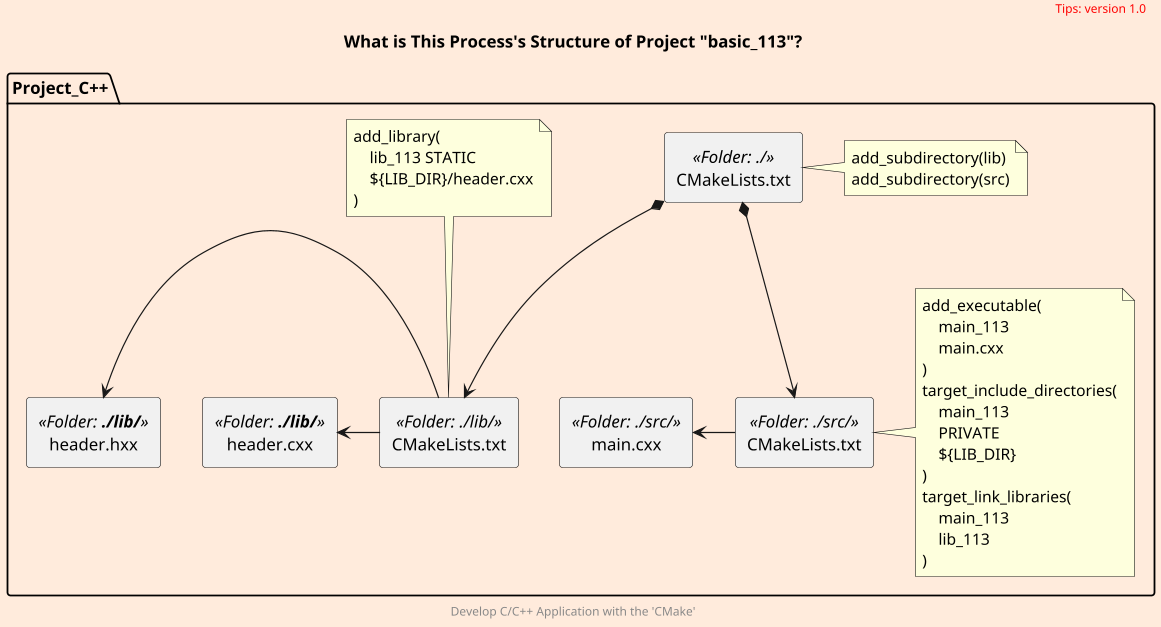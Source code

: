 @startuml
scale 700 width
skinparam backgroundColor #FFEBDC
scale 1.2

package Project_C++ as project {
    rectangle header.hxx <<Folder: **./lib/**>> as header_hxx
    rectangle header.cxx <<Folder: **./lib/**>> as header_cxx
    rectangle main.cxx <<Folder: ./src/>> as main
    rectangle CMakeLists.txt <<Folder: ./>> as begin
    rectangle CMakeLists.txt <<Folder: ./src/>> as src_list
    rectangle CMakeLists.txt <<Folder: ./lib/>> as lib_list
    'rectangle main_cxx.o <<Binary File>> as o_file

    note right of begin
        add_subdirectory(lib)
        add_subdirectory(src)
    endnote
    note top of lib_list
        add_library(
            lib_113 STATIC
            ${LIB_DIR}/header.cxx
        )
    endnote
    note right of src_list
        add_executable(
            main_113
            main.cxx
        )
        target_include_directories(
            main_113
            PRIVATE
            ${LIB_DIR}
        )
        target_link_libraries(
            main_113
            lib_113
        )
    endnote
}

begin *--> src_list
begin *--> lib_list
src_list -left-> main
'local_list .(0).> main
lib_list -left-> header_cxx
lib_list -left-> header_hxx

title
    What is This Process's Structure of Project "basic_113"?
end title

header
<font color=red>Tips: version 1.0</font>
endheader

center footer Develop C/C++ Application with the 'CMake'

@enduml